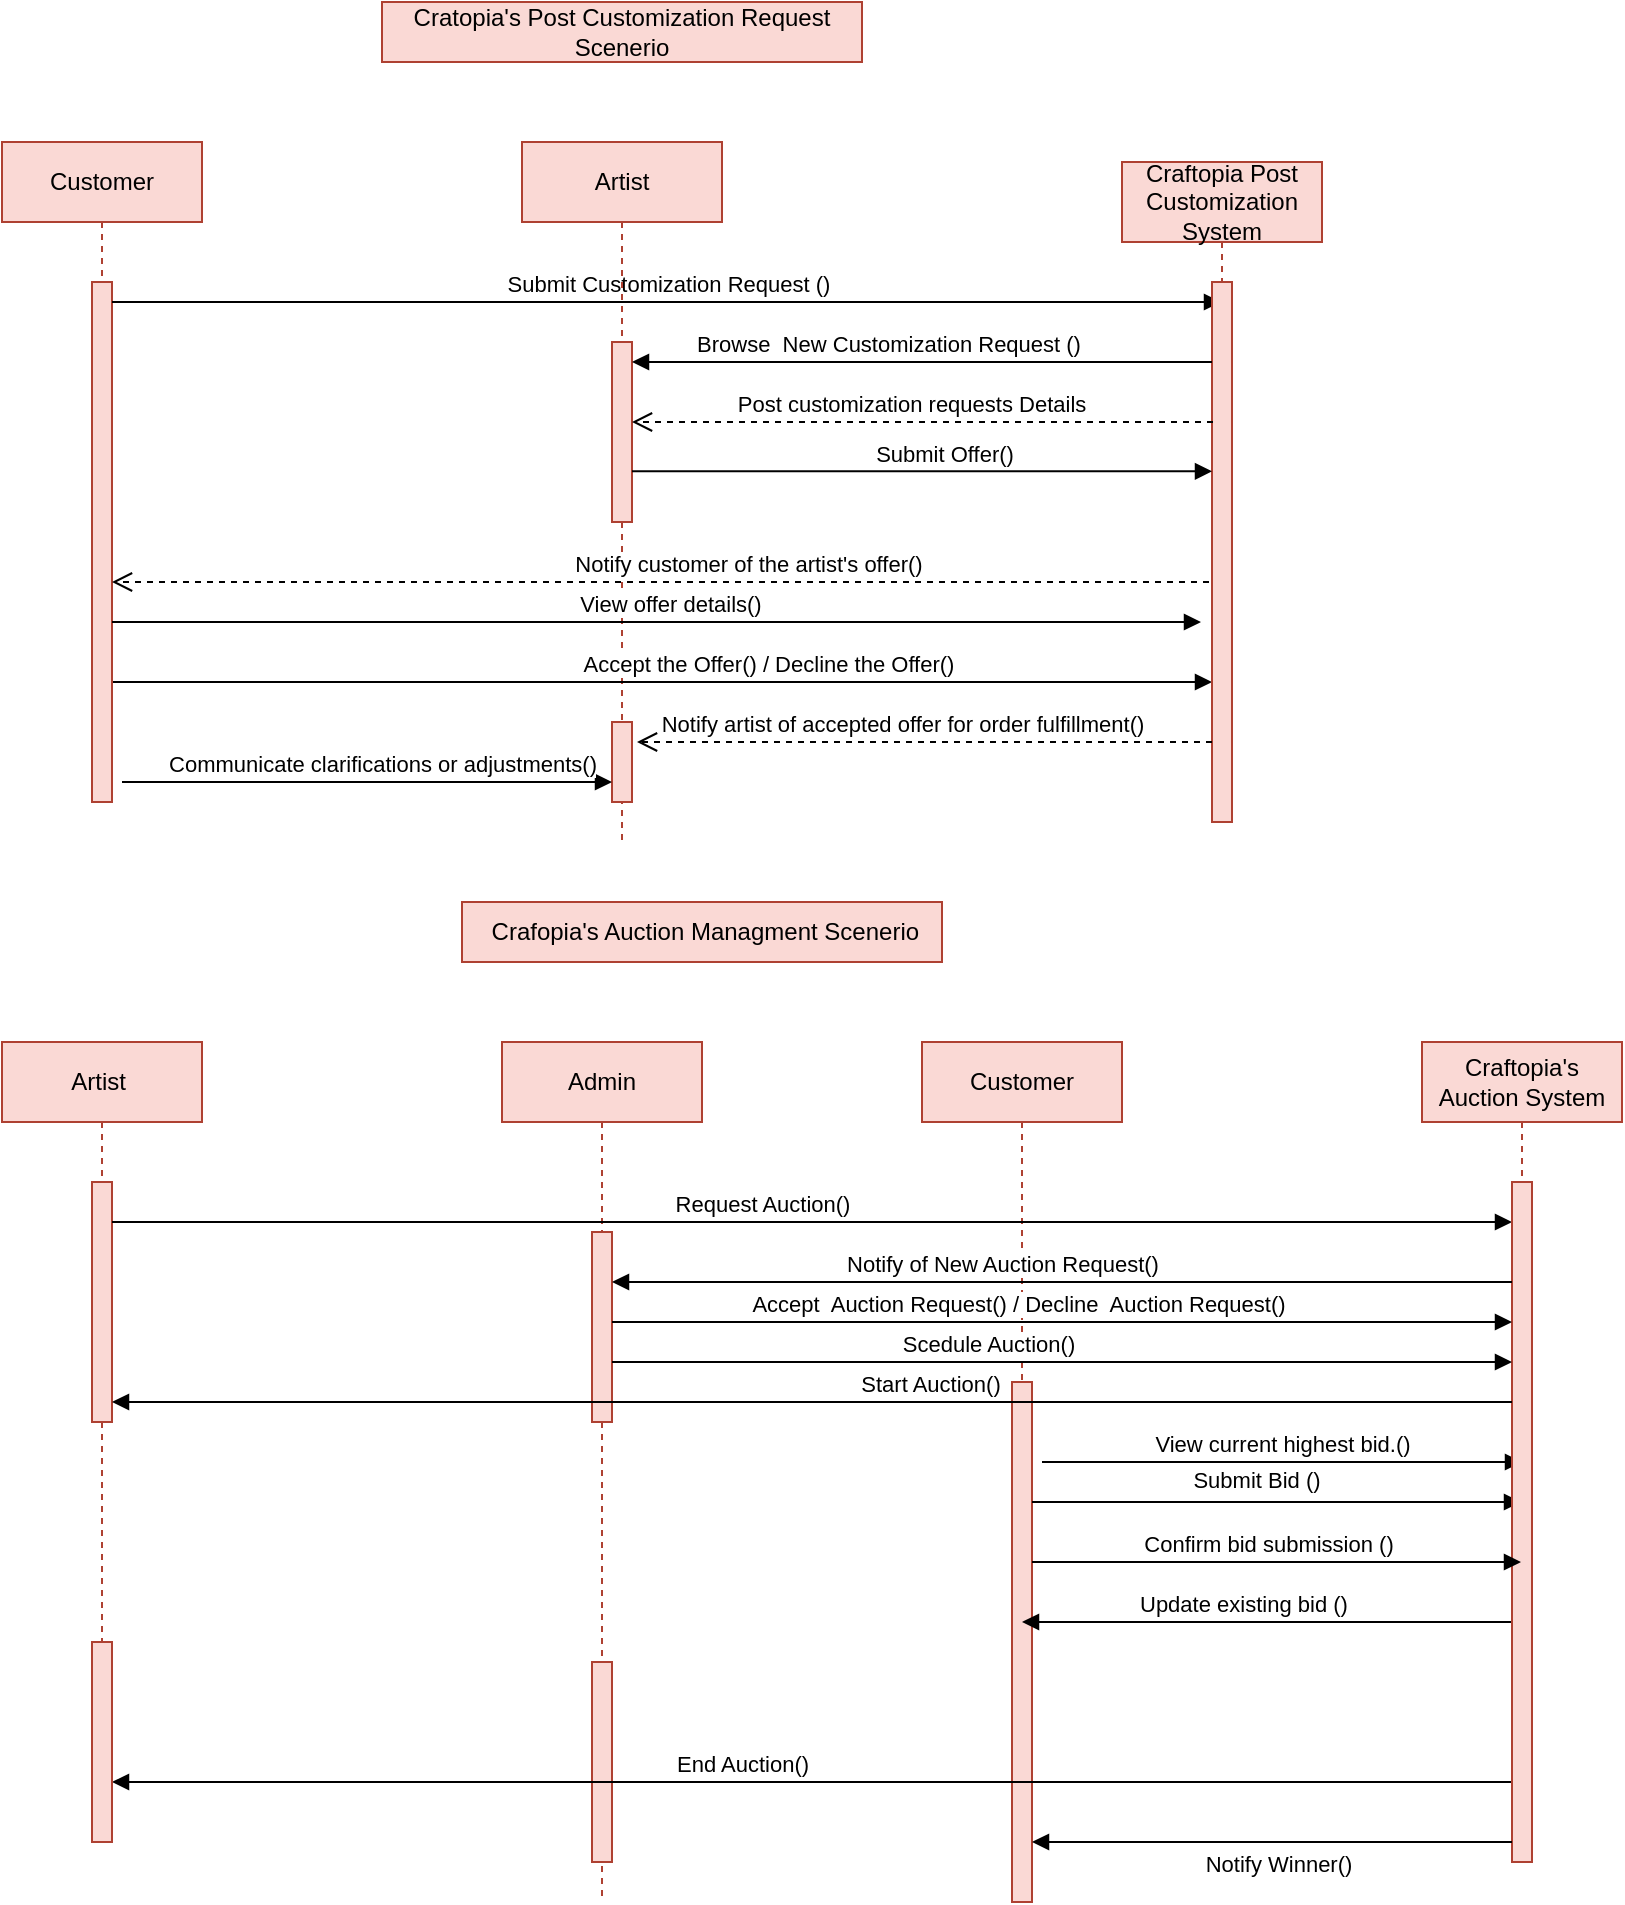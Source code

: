 <mxfile version="25.0.2">
  <diagram name="Page-1" id="V0pw2Zb20UL2xj4cE1I4">
    <mxGraphModel dx="829" dy="1660" grid="1" gridSize="10" guides="1" tooltips="1" connect="1" arrows="1" fold="1" page="1" pageScale="1" pageWidth="827" pageHeight="1169" math="0" shadow="0">
      <root>
        <mxCell id="0" />
        <mxCell id="1" parent="0" />
        <mxCell id="ZhXPPXgodXc87nbnoY75-1" value="Customer" style="shape=umlLifeline;perimeter=lifelinePerimeter;whiteSpace=wrap;html=1;container=0;dropTarget=0;collapsible=0;recursiveResize=0;outlineConnect=0;portConstraint=eastwest;newEdgeStyle={&quot;edgeStyle&quot;:&quot;elbowEdgeStyle&quot;,&quot;elbow&quot;:&quot;vertical&quot;,&quot;curved&quot;:0,&quot;rounded&quot;:0};fillColor=#fad9d5;strokeColor=#ae4132;" parent="1" vertex="1">
          <mxGeometry x="40" y="40" width="100" height="330" as="geometry" />
        </mxCell>
        <mxCell id="ZhXPPXgodXc87nbnoY75-2" value="" style="html=1;points=[];perimeter=orthogonalPerimeter;outlineConnect=0;targetShapes=umlLifeline;portConstraint=eastwest;newEdgeStyle={&quot;edgeStyle&quot;:&quot;elbowEdgeStyle&quot;,&quot;elbow&quot;:&quot;vertical&quot;,&quot;curved&quot;:0,&quot;rounded&quot;:0};fillColor=#fad9d5;strokeColor=#ae4132;" parent="ZhXPPXgodXc87nbnoY75-1" vertex="1">
          <mxGeometry x="45" y="70" width="10" height="260" as="geometry" />
        </mxCell>
        <mxCell id="ZhXPPXgodXc87nbnoY75-3" value="Submit Customization Request ()" style="html=1;verticalAlign=bottom;endArrow=block;edgeStyle=elbowEdgeStyle;elbow=vertical;curved=0;rounded=0;" parent="1" source="ZhXPPXgodXc87nbnoY75-2" target="ZhXPPXgodXc87nbnoY75-25" edge="1">
          <mxGeometry relative="1" as="geometry">
            <mxPoint x="195" y="130" as="sourcePoint" />
            <Array as="points">
              <mxPoint x="180" y="120" />
            </Array>
          </mxGeometry>
        </mxCell>
        <mxCell id="ZhXPPXgodXc87nbnoY75-4" value="Cratopia&#39;s Post Customization Request Scenerio" style="text;html=1;align=center;verticalAlign=middle;whiteSpace=wrap;rounded=0;fillColor=#fad9d5;strokeColor=#ae4132;" parent="1" vertex="1">
          <mxGeometry x="230" y="-30" width="240" height="30" as="geometry" />
        </mxCell>
        <mxCell id="ZhXPPXgodXc87nbnoY75-5" value="Artist" style="shape=umlLifeline;perimeter=lifelinePerimeter;whiteSpace=wrap;html=1;container=0;dropTarget=0;collapsible=0;recursiveResize=0;outlineConnect=0;portConstraint=eastwest;newEdgeStyle={&quot;edgeStyle&quot;:&quot;elbowEdgeStyle&quot;,&quot;elbow&quot;:&quot;vertical&quot;,&quot;curved&quot;:0,&quot;rounded&quot;:0};fillColor=#fad9d5;strokeColor=#ae4132;" parent="1" vertex="1">
          <mxGeometry x="300" y="40" width="100" height="350" as="geometry" />
        </mxCell>
        <mxCell id="ZhXPPXgodXc87nbnoY75-6" value="" style="html=1;points=[];perimeter=orthogonalPerimeter;outlineConnect=0;targetShapes=umlLifeline;portConstraint=eastwest;newEdgeStyle={&quot;edgeStyle&quot;:&quot;elbowEdgeStyle&quot;,&quot;elbow&quot;:&quot;vertical&quot;,&quot;curved&quot;:0,&quot;rounded&quot;:0};fillColor=#fad9d5;strokeColor=#ae4132;" parent="ZhXPPXgodXc87nbnoY75-5" vertex="1">
          <mxGeometry x="45" y="100" width="10" height="90" as="geometry" />
        </mxCell>
        <mxCell id="ZhXPPXgodXc87nbnoY75-31" value="" style="html=1;points=[];perimeter=orthogonalPerimeter;outlineConnect=0;targetShapes=umlLifeline;portConstraint=eastwest;newEdgeStyle={&quot;edgeStyle&quot;:&quot;elbowEdgeStyle&quot;,&quot;elbow&quot;:&quot;vertical&quot;,&quot;curved&quot;:0,&quot;rounded&quot;:0};fillColor=#fad9d5;strokeColor=#ae4132;" parent="ZhXPPXgodXc87nbnoY75-5" vertex="1">
          <mxGeometry x="45" y="290" width="10" height="40" as="geometry" />
        </mxCell>
        <mxCell id="ZhXPPXgodXc87nbnoY75-8" value="Notify customer of the artist&#39;s offer()" style="html=1;verticalAlign=bottom;endArrow=open;dashed=1;endSize=8;edgeStyle=elbowEdgeStyle;elbow=horizontal;curved=0;rounded=0;" parent="1" source="ZhXPPXgodXc87nbnoY75-25" edge="1" target="ZhXPPXgodXc87nbnoY75-2">
          <mxGeometry x="-0.144" relative="1" as="geometry">
            <mxPoint x="100" y="260" as="targetPoint" />
            <Array as="points">
              <mxPoint x="200" y="260" />
            </Array>
            <mxPoint x="305" y="260" as="sourcePoint" />
            <mxPoint x="1" as="offset" />
          </mxGeometry>
        </mxCell>
        <mxCell id="ZhXPPXgodXc87nbnoY75-9" value="View offer details()" style="html=1;verticalAlign=bottom;endArrow=block;edgeStyle=elbowEdgeStyle;elbow=vertical;curved=0;rounded=0;" parent="1" edge="1" source="ZhXPPXgodXc87nbnoY75-2">
          <mxGeometry x="0.023" relative="1" as="geometry">
            <mxPoint x="100" y="280" as="sourcePoint" />
            <Array as="points">
              <mxPoint x="180" y="280" />
            </Array>
            <mxPoint x="639.5" y="280" as="targetPoint" />
            <mxPoint as="offset" />
          </mxGeometry>
        </mxCell>
        <mxCell id="ZhXPPXgodXc87nbnoY75-10" value="Communicate clarifications or adjustments()" style="html=1;verticalAlign=bottom;endArrow=block;edgeStyle=elbowEdgeStyle;elbow=vertical;curved=0;rounded=0;" parent="1" edge="1">
          <mxGeometry x="0.061" relative="1" as="geometry">
            <mxPoint x="100" y="360" as="sourcePoint" />
            <Array as="points">
              <mxPoint x="190" y="360" />
            </Array>
            <mxPoint x="345" y="360" as="targetPoint" />
            <mxPoint as="offset" />
          </mxGeometry>
        </mxCell>
        <mxCell id="ZhXPPXgodXc87nbnoY75-11" value="Accept the Offer() / Decline the Offer()" style="html=1;verticalAlign=bottom;endArrow=block;edgeStyle=elbowEdgeStyle;elbow=vertical;curved=0;rounded=0;" parent="1" edge="1">
          <mxGeometry x="0.191" relative="1" as="geometry">
            <mxPoint x="95.5" y="310" as="sourcePoint" />
            <Array as="points">
              <mxPoint x="195.5" y="310" />
            </Array>
            <mxPoint x="645" y="310" as="targetPoint" />
            <mxPoint as="offset" />
          </mxGeometry>
        </mxCell>
        <mxCell id="ZhXPPXgodXc87nbnoY75-12" value="Artist&amp;nbsp;" style="shape=umlLifeline;perimeter=lifelinePerimeter;whiteSpace=wrap;html=1;container=0;dropTarget=0;collapsible=0;recursiveResize=0;outlineConnect=0;portConstraint=eastwest;newEdgeStyle={&quot;edgeStyle&quot;:&quot;elbowEdgeStyle&quot;,&quot;elbow&quot;:&quot;vertical&quot;,&quot;curved&quot;:0,&quot;rounded&quot;:0};fillColor=#fad9d5;strokeColor=#ae4132;" parent="1" vertex="1">
          <mxGeometry x="40" y="490" width="100" height="300" as="geometry" />
        </mxCell>
        <mxCell id="ZhXPPXgodXc87nbnoY75-13" value="" style="html=1;points=[];perimeter=orthogonalPerimeter;outlineConnect=0;targetShapes=umlLifeline;portConstraint=eastwest;newEdgeStyle={&quot;edgeStyle&quot;:&quot;elbowEdgeStyle&quot;,&quot;elbow&quot;:&quot;vertical&quot;,&quot;curved&quot;:0,&quot;rounded&quot;:0};fillColor=#fad9d5;strokeColor=#ae4132;" parent="ZhXPPXgodXc87nbnoY75-12" vertex="1">
          <mxGeometry x="45" y="70" width="10" height="120" as="geometry" />
        </mxCell>
        <mxCell id="ZhXPPXgodXc87nbnoY75-14" value="&amp;nbsp;Crafopia&#39;s Auction Managment Scenerio" style="text;html=1;align=center;verticalAlign=middle;whiteSpace=wrap;rounded=0;fillColor=#fad9d5;strokeColor=#ae4132;" parent="1" vertex="1">
          <mxGeometry x="270" y="420" width="240" height="30" as="geometry" />
        </mxCell>
        <mxCell id="ZhXPPXgodXc87nbnoY75-15" value="Admin" style="shape=umlLifeline;perimeter=lifelinePerimeter;whiteSpace=wrap;html=1;container=0;dropTarget=0;collapsible=0;recursiveResize=0;outlineConnect=0;portConstraint=eastwest;newEdgeStyle={&quot;edgeStyle&quot;:&quot;elbowEdgeStyle&quot;,&quot;elbow&quot;:&quot;vertical&quot;,&quot;curved&quot;:0,&quot;rounded&quot;:0};fillColor=#fad9d5;strokeColor=#ae4132;" parent="1" vertex="1">
          <mxGeometry x="290" y="490" width="100" height="430" as="geometry" />
        </mxCell>
        <mxCell id="ZhXPPXgodXc87nbnoY75-16" value="" style="html=1;points=[];perimeter=orthogonalPerimeter;outlineConnect=0;targetShapes=umlLifeline;portConstraint=eastwest;newEdgeStyle={&quot;edgeStyle&quot;:&quot;elbowEdgeStyle&quot;,&quot;elbow&quot;:&quot;vertical&quot;,&quot;curved&quot;:0,&quot;rounded&quot;:0};fillColor=#fad9d5;strokeColor=#ae4132;" parent="ZhXPPXgodXc87nbnoY75-15" vertex="1">
          <mxGeometry x="45" y="95" width="10" height="95" as="geometry" />
        </mxCell>
        <mxCell id="ZhXPPXgodXc87nbnoY75-17" value="Customer" style="shape=umlLifeline;perimeter=lifelinePerimeter;whiteSpace=wrap;html=1;container=0;dropTarget=0;collapsible=0;recursiveResize=0;outlineConnect=0;portConstraint=eastwest;newEdgeStyle={&quot;edgeStyle&quot;:&quot;elbowEdgeStyle&quot;,&quot;elbow&quot;:&quot;vertical&quot;,&quot;curved&quot;:0,&quot;rounded&quot;:0};fillColor=#fad9d5;strokeColor=#ae4132;" parent="1" vertex="1">
          <mxGeometry x="500" y="490" width="100" height="430" as="geometry" />
        </mxCell>
        <mxCell id="ZhXPPXgodXc87nbnoY75-18" value="" style="html=1;points=[];perimeter=orthogonalPerimeter;outlineConnect=0;targetShapes=umlLifeline;portConstraint=eastwest;newEdgeStyle={&quot;edgeStyle&quot;:&quot;elbowEdgeStyle&quot;,&quot;elbow&quot;:&quot;vertical&quot;,&quot;curved&quot;:0,&quot;rounded&quot;:0};fillColor=#fad9d5;strokeColor=#ae4132;" parent="ZhXPPXgodXc87nbnoY75-17" vertex="1">
          <mxGeometry x="45" y="170" width="10" height="260" as="geometry" />
        </mxCell>
        <mxCell id="ZhXPPXgodXc87nbnoY75-19" value="Request Auction()" style="html=1;verticalAlign=bottom;endArrow=block;edgeStyle=elbowEdgeStyle;elbow=vertical;curved=0;rounded=0;" parent="1" target="ZhXPPXgodXc87nbnoY75-34" edge="1" source="ZhXPPXgodXc87nbnoY75-13">
          <mxGeometry x="-0.074" relative="1" as="geometry">
            <mxPoint x="100" y="580" as="sourcePoint" />
            <Array as="points">
              <mxPoint x="200" y="580" />
              <mxPoint x="290" y="590" />
            </Array>
            <mxPoint x="260" y="580" as="targetPoint" />
            <mxPoint x="1" as="offset" />
          </mxGeometry>
        </mxCell>
        <mxCell id="ZhXPPXgodXc87nbnoY75-20" value="View current highest bid.()" style="html=1;verticalAlign=bottom;endArrow=block;edgeStyle=elbowEdgeStyle;elbow=vertical;curved=0;rounded=0;" parent="1" edge="1">
          <mxGeometry relative="1" as="geometry">
            <mxPoint x="560" y="700" as="sourcePoint" />
            <Array as="points">
              <mxPoint x="700.5" y="700" />
              <mxPoint x="696" y="710" />
            </Array>
            <mxPoint x="800" y="700" as="targetPoint" />
            <mxPoint as="offset" />
          </mxGeometry>
        </mxCell>
        <mxCell id="ZhXPPXgodXc87nbnoY75-21" value="Submit Bid ()" style="html=1;verticalAlign=bottom;endArrow=block;edgeStyle=elbowEdgeStyle;elbow=vertical;curved=0;rounded=0;" parent="1" edge="1" source="ZhXPPXgodXc87nbnoY75-18">
          <mxGeometry x="-0.097" y="3" relative="1" as="geometry">
            <mxPoint x="560" y="720" as="sourcePoint" />
            <Array as="points" />
            <mxPoint x="799.5" y="720" as="targetPoint" />
            <mxPoint x="1" y="1" as="offset" />
          </mxGeometry>
        </mxCell>
        <mxCell id="ZhXPPXgodXc87nbnoY75-22" value="Update existing bid ()&amp;nbsp;" style="html=1;verticalAlign=bottom;endArrow=block;edgeStyle=elbowEdgeStyle;elbow=vertical;curved=0;rounded=0;" parent="1" target="ZhXPPXgodXc87nbnoY75-17" edge="1" source="ZhXPPXgodXc87nbnoY75-34">
          <mxGeometry x="0.096" relative="1" as="geometry">
            <mxPoint x="794.5" y="770" as="sourcePoint" />
            <Array as="points">
              <mxPoint x="720" y="780" />
              <mxPoint x="730" y="770" />
            </Array>
            <mxPoint x="550" y="780" as="targetPoint" />
            <mxPoint x="1" as="offset" />
          </mxGeometry>
        </mxCell>
        <mxCell id="ZhXPPXgodXc87nbnoY75-23" value="" style="html=1;points=[];perimeter=orthogonalPerimeter;outlineConnect=0;targetShapes=umlLifeline;portConstraint=eastwest;newEdgeStyle={&quot;edgeStyle&quot;:&quot;elbowEdgeStyle&quot;,&quot;elbow&quot;:&quot;vertical&quot;,&quot;curved&quot;:0,&quot;rounded&quot;:0};fillColor=#fad9d5;strokeColor=#ae4132;" parent="1" vertex="1">
          <mxGeometry x="335" y="800" width="10" height="100" as="geometry" />
        </mxCell>
        <mxCell id="ZhXPPXgodXc87nbnoY75-24" value="End Auction()" style="html=1;verticalAlign=bottom;endArrow=block;edgeStyle=elbowEdgeStyle;elbow=vertical;curved=0;rounded=0;" parent="1" source="ZhXPPXgodXc87nbnoY75-33" target="pKFH-TmlAlDf81iGGBa--2" edge="1">
          <mxGeometry x="0.106" relative="1" as="geometry">
            <mxPoint x="300" y="850" as="sourcePoint" />
            <Array as="points">
              <mxPoint x="490" y="860" />
            </Array>
            <mxPoint x="500" y="850" as="targetPoint" />
            <mxPoint as="offset" />
          </mxGeometry>
        </mxCell>
        <mxCell id="ZhXPPXgodXc87nbnoY75-25" value="Craftopia Post Customization System" style="shape=umlLifeline;perimeter=lifelinePerimeter;whiteSpace=wrap;html=1;container=0;dropTarget=0;collapsible=0;recursiveResize=0;outlineConnect=0;portConstraint=eastwest;newEdgeStyle={&quot;edgeStyle&quot;:&quot;elbowEdgeStyle&quot;,&quot;elbow&quot;:&quot;vertical&quot;,&quot;curved&quot;:0,&quot;rounded&quot;:0};fillColor=#fad9d5;strokeColor=#ae4132;" parent="1" vertex="1">
          <mxGeometry x="600" y="50" width="100" height="330" as="geometry" />
        </mxCell>
        <mxCell id="ZhXPPXgodXc87nbnoY75-26" value="" style="html=1;points=[];perimeter=orthogonalPerimeter;outlineConnect=0;targetShapes=umlLifeline;portConstraint=eastwest;newEdgeStyle={&quot;edgeStyle&quot;:&quot;elbowEdgeStyle&quot;,&quot;elbow&quot;:&quot;vertical&quot;,&quot;curved&quot;:0,&quot;rounded&quot;:0};fillColor=#fad9d5;strokeColor=#ae4132;" parent="ZhXPPXgodXc87nbnoY75-25" vertex="1">
          <mxGeometry x="45" y="60" width="10" height="270" as="geometry" />
        </mxCell>
        <mxCell id="ZhXPPXgodXc87nbnoY75-27" value="Browse&amp;nbsp; New Customization Request ()" style="html=1;verticalAlign=bottom;endArrow=block;edgeStyle=elbowEdgeStyle;elbow=vertical;curved=0;rounded=0;" parent="1" source="ZhXPPXgodXc87nbnoY75-26" target="ZhXPPXgodXc87nbnoY75-6" edge="1">
          <mxGeometry x="0.117" relative="1" as="geometry">
            <mxPoint x="780.5" y="160" as="sourcePoint" />
            <Array as="points">
              <mxPoint x="630" y="150" />
            </Array>
            <mxPoint x="360" y="150" as="targetPoint" />
            <mxPoint as="offset" />
          </mxGeometry>
        </mxCell>
        <mxCell id="ZhXPPXgodXc87nbnoY75-29" value="&amp;nbsp;Post customization requests Details" style="html=1;verticalAlign=bottom;endArrow=open;dashed=1;endSize=8;edgeStyle=elbowEdgeStyle;elbow=horizontal;curved=0;rounded=0;" parent="1" edge="1" target="ZhXPPXgodXc87nbnoY75-6">
          <mxGeometry x="0.049" relative="1" as="geometry">
            <mxPoint x="360" y="180" as="targetPoint" />
            <Array as="points">
              <mxPoint x="640.5" y="180" />
            </Array>
            <mxPoint x="645.5" y="180" as="sourcePoint" />
            <mxPoint as="offset" />
          </mxGeometry>
        </mxCell>
        <mxCell id="ZhXPPXgodXc87nbnoY75-30" value="Submit Offer()" style="html=1;verticalAlign=bottom;endArrow=block;edgeStyle=elbowEdgeStyle;elbow=vertical;curved=0;rounded=0;" parent="1" edge="1">
          <mxGeometry x="0.075" relative="1" as="geometry">
            <mxPoint x="355" y="204.64" as="sourcePoint" />
            <Array as="points">
              <mxPoint x="489.75" y="204.64" />
            </Array>
            <mxPoint x="645" y="204.64" as="targetPoint" />
            <mxPoint as="offset" />
          </mxGeometry>
        </mxCell>
        <mxCell id="ZhXPPXgodXc87nbnoY75-32" value="Notify artist of accepted offer for order fulfillment()" style="html=1;verticalAlign=bottom;endArrow=open;dashed=1;endSize=8;edgeStyle=elbowEdgeStyle;elbow=horizontal;curved=0;rounded=0;" parent="1" edge="1">
          <mxGeometry x="0.078" relative="1" as="geometry">
            <mxPoint x="357.5" y="340" as="targetPoint" />
            <Array as="points">
              <mxPoint x="640" y="340" />
            </Array>
            <mxPoint x="645" y="340" as="sourcePoint" />
            <mxPoint as="offset" />
          </mxGeometry>
        </mxCell>
        <mxCell id="ZhXPPXgodXc87nbnoY75-33" value="Craftopia&#39;s Auction System" style="shape=umlLifeline;perimeter=lifelinePerimeter;whiteSpace=wrap;html=1;container=0;dropTarget=0;collapsible=0;recursiveResize=0;outlineConnect=0;portConstraint=eastwest;newEdgeStyle={&quot;edgeStyle&quot;:&quot;elbowEdgeStyle&quot;,&quot;elbow&quot;:&quot;vertical&quot;,&quot;curved&quot;:0,&quot;rounded&quot;:0};fillColor=#fad9d5;strokeColor=#ae4132;" parent="1" vertex="1">
          <mxGeometry x="750" y="490" width="100" height="410" as="geometry" />
        </mxCell>
        <mxCell id="ZhXPPXgodXc87nbnoY75-34" value="" style="html=1;points=[];perimeter=orthogonalPerimeter;outlineConnect=0;targetShapes=umlLifeline;portConstraint=eastwest;newEdgeStyle={&quot;edgeStyle&quot;:&quot;elbowEdgeStyle&quot;,&quot;elbow&quot;:&quot;vertical&quot;,&quot;curved&quot;:0,&quot;rounded&quot;:0};fillColor=#fad9d5;strokeColor=#ae4132;" parent="ZhXPPXgodXc87nbnoY75-33" vertex="1">
          <mxGeometry x="45" y="70" width="10" height="340" as="geometry" />
        </mxCell>
        <mxCell id="ZhXPPXgodXc87nbnoY75-35" value="Notify of New Auction Request()" style="html=1;verticalAlign=bottom;endArrow=block;edgeStyle=elbowEdgeStyle;elbow=vertical;curved=0;rounded=0;" parent="1" source="ZhXPPXgodXc87nbnoY75-34" target="ZhXPPXgodXc87nbnoY75-16" edge="1">
          <mxGeometry x="0.133" relative="1" as="geometry">
            <mxPoint x="700" y="600" as="sourcePoint" />
            <Array as="points">
              <mxPoint x="705" y="610" />
              <mxPoint x="615" y="600" />
            </Array>
            <mxPoint x="510" y="600" as="targetPoint" />
            <mxPoint as="offset" />
          </mxGeometry>
        </mxCell>
        <mxCell id="ZhXPPXgodXc87nbnoY75-36" value="Scedule Auction()" style="html=1;verticalAlign=bottom;endArrow=block;edgeStyle=elbowEdgeStyle;elbow=vertical;curved=0;rounded=0;" parent="1" edge="1" target="ZhXPPXgodXc87nbnoY75-34">
          <mxGeometry x="-0.167" relative="1" as="geometry">
            <mxPoint x="345.0" y="650" as="sourcePoint" />
            <Array as="points">
              <mxPoint x="800" y="650" />
              <mxPoint x="665.3" y="660" />
            </Array>
            <mxPoint x="790" y="650.4" as="targetPoint" />
            <mxPoint as="offset" />
          </mxGeometry>
        </mxCell>
        <mxCell id="ZhXPPXgodXc87nbnoY75-38" value="Confirm bid submission ()" style="html=1;verticalAlign=bottom;endArrow=block;edgeStyle=elbowEdgeStyle;elbow=vertical;curved=0;rounded=0;" parent="1" edge="1" source="ZhXPPXgodXc87nbnoY75-18">
          <mxGeometry x="-0.036" relative="1" as="geometry">
            <mxPoint x="560" y="750" as="sourcePoint" />
            <Array as="points">
              <mxPoint x="720" y="750" />
              <mxPoint x="730" y="740" />
            </Array>
            <mxPoint x="799.5" y="750" as="targetPoint" />
            <mxPoint as="offset" />
          </mxGeometry>
        </mxCell>
        <mxCell id="pKFH-TmlAlDf81iGGBa--1" value="Accept&amp;nbsp; Auction Request() / Decline&amp;nbsp; Auction Request()" style="html=1;verticalAlign=bottom;endArrow=block;edgeStyle=elbowEdgeStyle;elbow=vertical;curved=0;rounded=0;" edge="1" parent="1" source="ZhXPPXgodXc87nbnoY75-16" target="ZhXPPXgodXc87nbnoY75-34">
          <mxGeometry x="-0.098" relative="1" as="geometry">
            <mxPoint x="350" y="630" as="sourcePoint" />
            <Array as="points">
              <mxPoint x="350" y="630" />
            </Array>
            <mxPoint x="790" y="630" as="targetPoint" />
            <mxPoint as="offset" />
          </mxGeometry>
        </mxCell>
        <mxCell id="ZhXPPXgodXc87nbnoY75-37" value="Start Auction()" style="html=1;verticalAlign=bottom;endArrow=block;edgeStyle=elbowEdgeStyle;elbow=vertical;curved=0;rounded=0;" parent="1" source="ZhXPPXgodXc87nbnoY75-34" edge="1" target="ZhXPPXgodXc87nbnoY75-13">
          <mxGeometry x="-0.167" relative="1" as="geometry">
            <mxPoint x="790" y="670" as="sourcePoint" />
            <Array as="points">
              <mxPoint x="665.3" y="670" />
              <mxPoint x="580" y="670" />
            </Array>
            <mxPoint x="100" y="670" as="targetPoint" />
            <mxPoint as="offset" />
          </mxGeometry>
        </mxCell>
        <mxCell id="pKFH-TmlAlDf81iGGBa--2" value="" style="html=1;points=[];perimeter=orthogonalPerimeter;outlineConnect=0;targetShapes=umlLifeline;portConstraint=eastwest;newEdgeStyle={&quot;edgeStyle&quot;:&quot;elbowEdgeStyle&quot;,&quot;elbow&quot;:&quot;vertical&quot;,&quot;curved&quot;:0,&quot;rounded&quot;:0};fillColor=#fad9d5;strokeColor=#ae4132;" vertex="1" parent="1">
          <mxGeometry x="85" y="790" width="10" height="100" as="geometry" />
        </mxCell>
        <mxCell id="ZhXPPXgodXc87nbnoY75-39" value="Notify Winner()" style="html=1;verticalAlign=bottom;endArrow=block;edgeStyle=elbowEdgeStyle;elbow=vertical;curved=0;rounded=0;" parent="1" target="ZhXPPXgodXc87nbnoY75-18" edge="1" source="ZhXPPXgodXc87nbnoY75-34">
          <mxGeometry x="-0.02" y="20" relative="1" as="geometry">
            <mxPoint x="790" y="890" as="sourcePoint" />
            <Array as="points">
              <mxPoint x="690" y="890" />
            </Array>
            <mxPoint x="570" y="890" as="targetPoint" />
            <mxPoint as="offset" />
          </mxGeometry>
        </mxCell>
      </root>
    </mxGraphModel>
  </diagram>
</mxfile>
